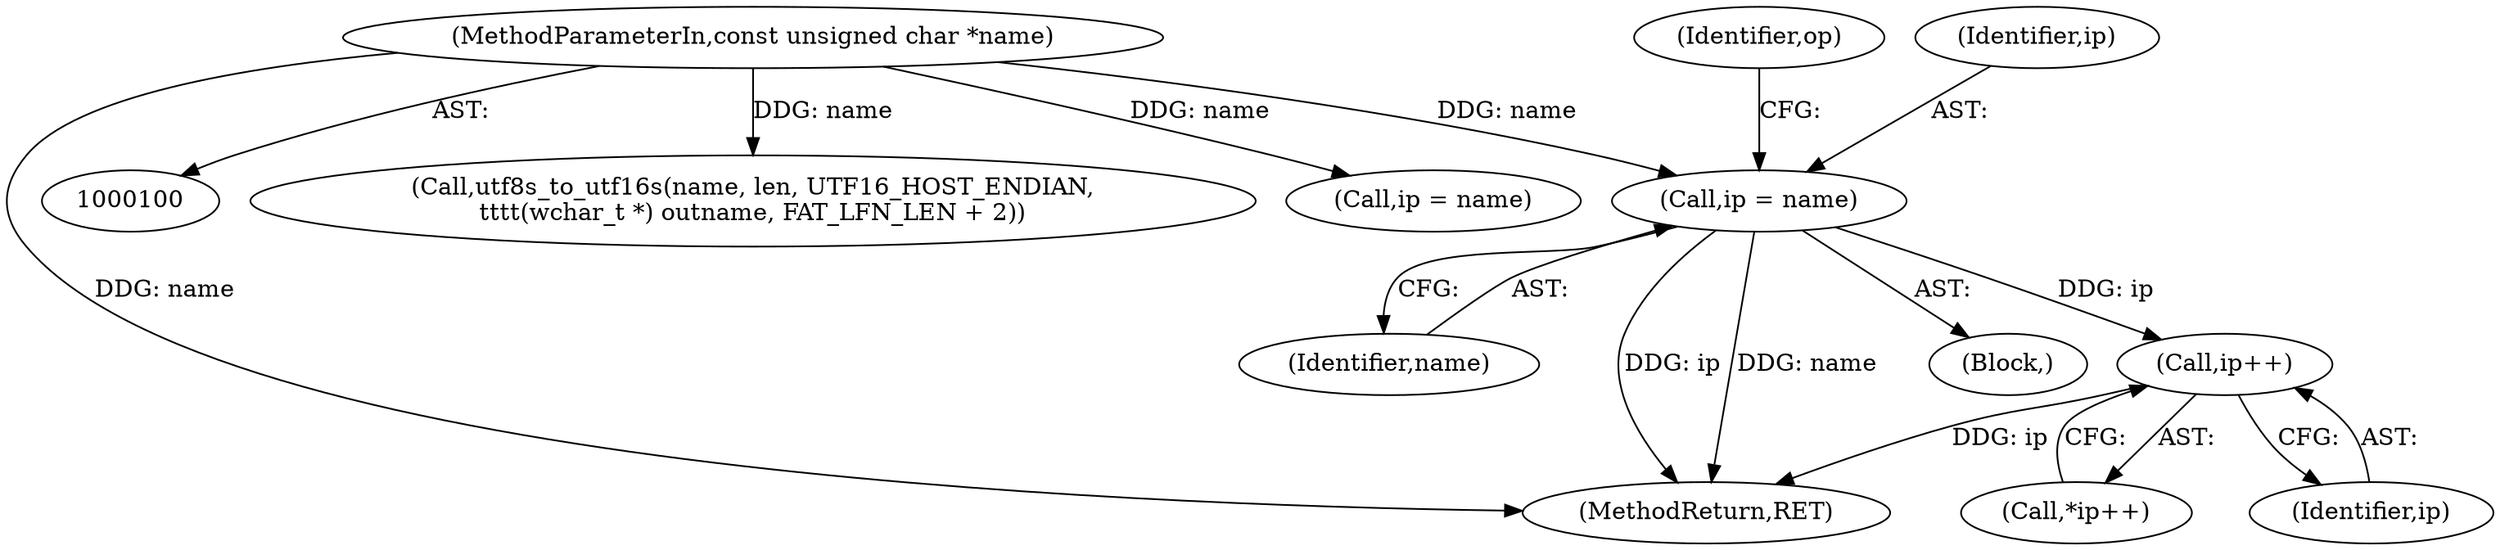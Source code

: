 digraph "0_linux_0720a06a7518c9d0c0125bd5d1f3b6264c55c3dd_0@pointer" {
"1000348" [label="(Call,ip = name)"];
"1000101" [label="(MethodParameterIn,const unsigned char *name)"];
"1000380" [label="(Call,ip++)"];
"1000350" [label="(Identifier,name)"];
"1000124" [label="(Call,utf8s_to_utf16s(name, len, UTF16_HOST_ENDIAN,\n\t\t\t\t(wchar_t *) outname, FAT_LFN_LEN + 2))"];
"1000380" [label="(Call,ip++)"];
"1000381" [label="(Identifier,ip)"];
"1000172" [label="(Call,ip = name)"];
"1000379" [label="(Call,*ip++)"];
"1000353" [label="(Identifier,op)"];
"1000348" [label="(Call,ip = name)"];
"1000101" [label="(MethodParameterIn,const unsigned char *name)"];
"1000459" [label="(MethodReturn,RET)"];
"1000347" [label="(Block,)"];
"1000349" [label="(Identifier,ip)"];
"1000348" -> "1000347"  [label="AST: "];
"1000348" -> "1000350"  [label="CFG: "];
"1000349" -> "1000348"  [label="AST: "];
"1000350" -> "1000348"  [label="AST: "];
"1000353" -> "1000348"  [label="CFG: "];
"1000348" -> "1000459"  [label="DDG: ip"];
"1000348" -> "1000459"  [label="DDG: name"];
"1000101" -> "1000348"  [label="DDG: name"];
"1000348" -> "1000380"  [label="DDG: ip"];
"1000101" -> "1000100"  [label="AST: "];
"1000101" -> "1000459"  [label="DDG: name"];
"1000101" -> "1000124"  [label="DDG: name"];
"1000101" -> "1000172"  [label="DDG: name"];
"1000380" -> "1000379"  [label="AST: "];
"1000380" -> "1000381"  [label="CFG: "];
"1000381" -> "1000380"  [label="AST: "];
"1000379" -> "1000380"  [label="CFG: "];
"1000380" -> "1000459"  [label="DDG: ip"];
}
